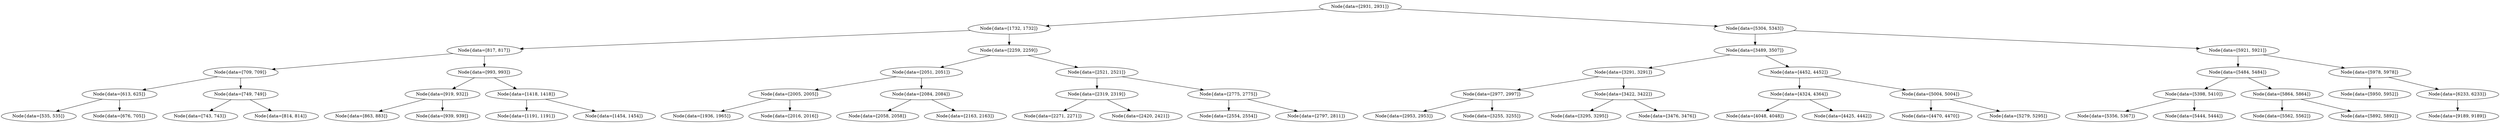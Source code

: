 digraph G{
288468653 [label="Node{data=[2931, 2931]}"]
288468653 -> 2098356355
2098356355 [label="Node{data=[1732, 1732]}"]
2098356355 -> 1996472700
1996472700 [label="Node{data=[817, 817]}"]
1996472700 -> 982495267
982495267 [label="Node{data=[709, 709]}"]
982495267 -> 651638041
651638041 [label="Node{data=[613, 625]}"]
651638041 -> 1219452728
1219452728 [label="Node{data=[535, 535]}"]
651638041 -> 1079214960
1079214960 [label="Node{data=[676, 705]}"]
982495267 -> 119156209
119156209 [label="Node{data=[749, 749]}"]
119156209 -> 419082230
419082230 [label="Node{data=[743, 743]}"]
119156209 -> 715027790
715027790 [label="Node{data=[814, 814]}"]
1996472700 -> 1980377966
1980377966 [label="Node{data=[993, 993]}"]
1980377966 -> 548009467
548009467 [label="Node{data=[919, 932]}"]
548009467 -> 1835105031
1835105031 [label="Node{data=[863, 883]}"]
548009467 -> 873224160
873224160 [label="Node{data=[939, 939]}"]
1980377966 -> 326781780
326781780 [label="Node{data=[1418, 1418]}"]
326781780 -> 2090037997
2090037997 [label="Node{data=[1191, 1191]}"]
326781780 -> 449611579
449611579 [label="Node{data=[1454, 1454]}"]
2098356355 -> 1286172885
1286172885 [label="Node{data=[2259, 2259]}"]
1286172885 -> 231256831
231256831 [label="Node{data=[2051, 2051]}"]
231256831 -> 1781247409
1781247409 [label="Node{data=[2005, 2005]}"]
1781247409 -> 337648272
337648272 [label="Node{data=[1936, 1965]}"]
1781247409 -> 319352601
319352601 [label="Node{data=[2016, 2016]}"]
231256831 -> 1528821965
1528821965 [label="Node{data=[2084, 2084]}"]
1528821965 -> 1827573818
1827573818 [label="Node{data=[2058, 2058]}"]
1528821965 -> 2014241709
2014241709 [label="Node{data=[2163, 2163]}"]
1286172885 -> 740993938
740993938 [label="Node{data=[2521, 2521]}"]
740993938 -> 139982666
139982666 [label="Node{data=[2319, 2319]}"]
139982666 -> 278976826
278976826 [label="Node{data=[2271, 2271]}"]
139982666 -> 524047112
524047112 [label="Node{data=[2420, 2421]}"]
740993938 -> 1723014470
1723014470 [label="Node{data=[2775, 2775]}"]
1723014470 -> 1374243709
1374243709 [label="Node{data=[2554, 2554]}"]
1723014470 -> 1192632691
1192632691 [label="Node{data=[2797, 2811]}"]
288468653 -> 978292362
978292362 [label="Node{data=[5304, 5343]}"]
978292362 -> 1147731368
1147731368 [label="Node{data=[3489, 3507]}"]
1147731368 -> 1606542587
1606542587 [label="Node{data=[3291, 3291]}"]
1606542587 -> 699026377
699026377 [label="Node{data=[2977, 2997]}"]
699026377 -> 1876405160
1876405160 [label="Node{data=[2953, 2953]}"]
699026377 -> 1817288263
1817288263 [label="Node{data=[3255, 3255]}"]
1606542587 -> 1021790474
1021790474 [label="Node{data=[3422, 3422]}"]
1021790474 -> 1198045532
1198045532 [label="Node{data=[3295, 3295]}"]
1021790474 -> 355520754
355520754 [label="Node{data=[3476, 3476]}"]
1147731368 -> 1970522037
1970522037 [label="Node{data=[4452, 4452]}"]
1970522037 -> 1943699208
1943699208 [label="Node{data=[4324, 4364]}"]
1943699208 -> 1903856246
1903856246 [label="Node{data=[4048, 4048]}"]
1943699208 -> 1658745835
1658745835 [label="Node{data=[4425, 4442]}"]
1970522037 -> 159080042
159080042 [label="Node{data=[5004, 5004]}"]
159080042 -> 704205426
704205426 [label="Node{data=[4470, 4470]}"]
159080042 -> 209011713
209011713 [label="Node{data=[5279, 5295]}"]
978292362 -> 497368911
497368911 [label="Node{data=[5921, 5921]}"]
497368911 -> 1316928159
1316928159 [label="Node{data=[5484, 5484]}"]
1316928159 -> 771169248
771169248 [label="Node{data=[5398, 5410]}"]
771169248 -> 193206035
193206035 [label="Node{data=[5356, 5367]}"]
771169248 -> 1072635499
1072635499 [label="Node{data=[5444, 5444]}"]
1316928159 -> 83812683
83812683 [label="Node{data=[5864, 5864]}"]
83812683 -> 298045999
298045999 [label="Node{data=[5562, 5562]}"]
83812683 -> 978609035
978609035 [label="Node{data=[5892, 5892]}"]
497368911 -> 2106535660
2106535660 [label="Node{data=[5978, 5978]}"]
2106535660 -> 243821743
243821743 [label="Node{data=[5950, 5952]}"]
2106535660 -> 30770683
30770683 [label="Node{data=[6233, 6233]}"]
30770683 -> 411362929
411362929 [label="Node{data=[9189, 9189]}"]
}